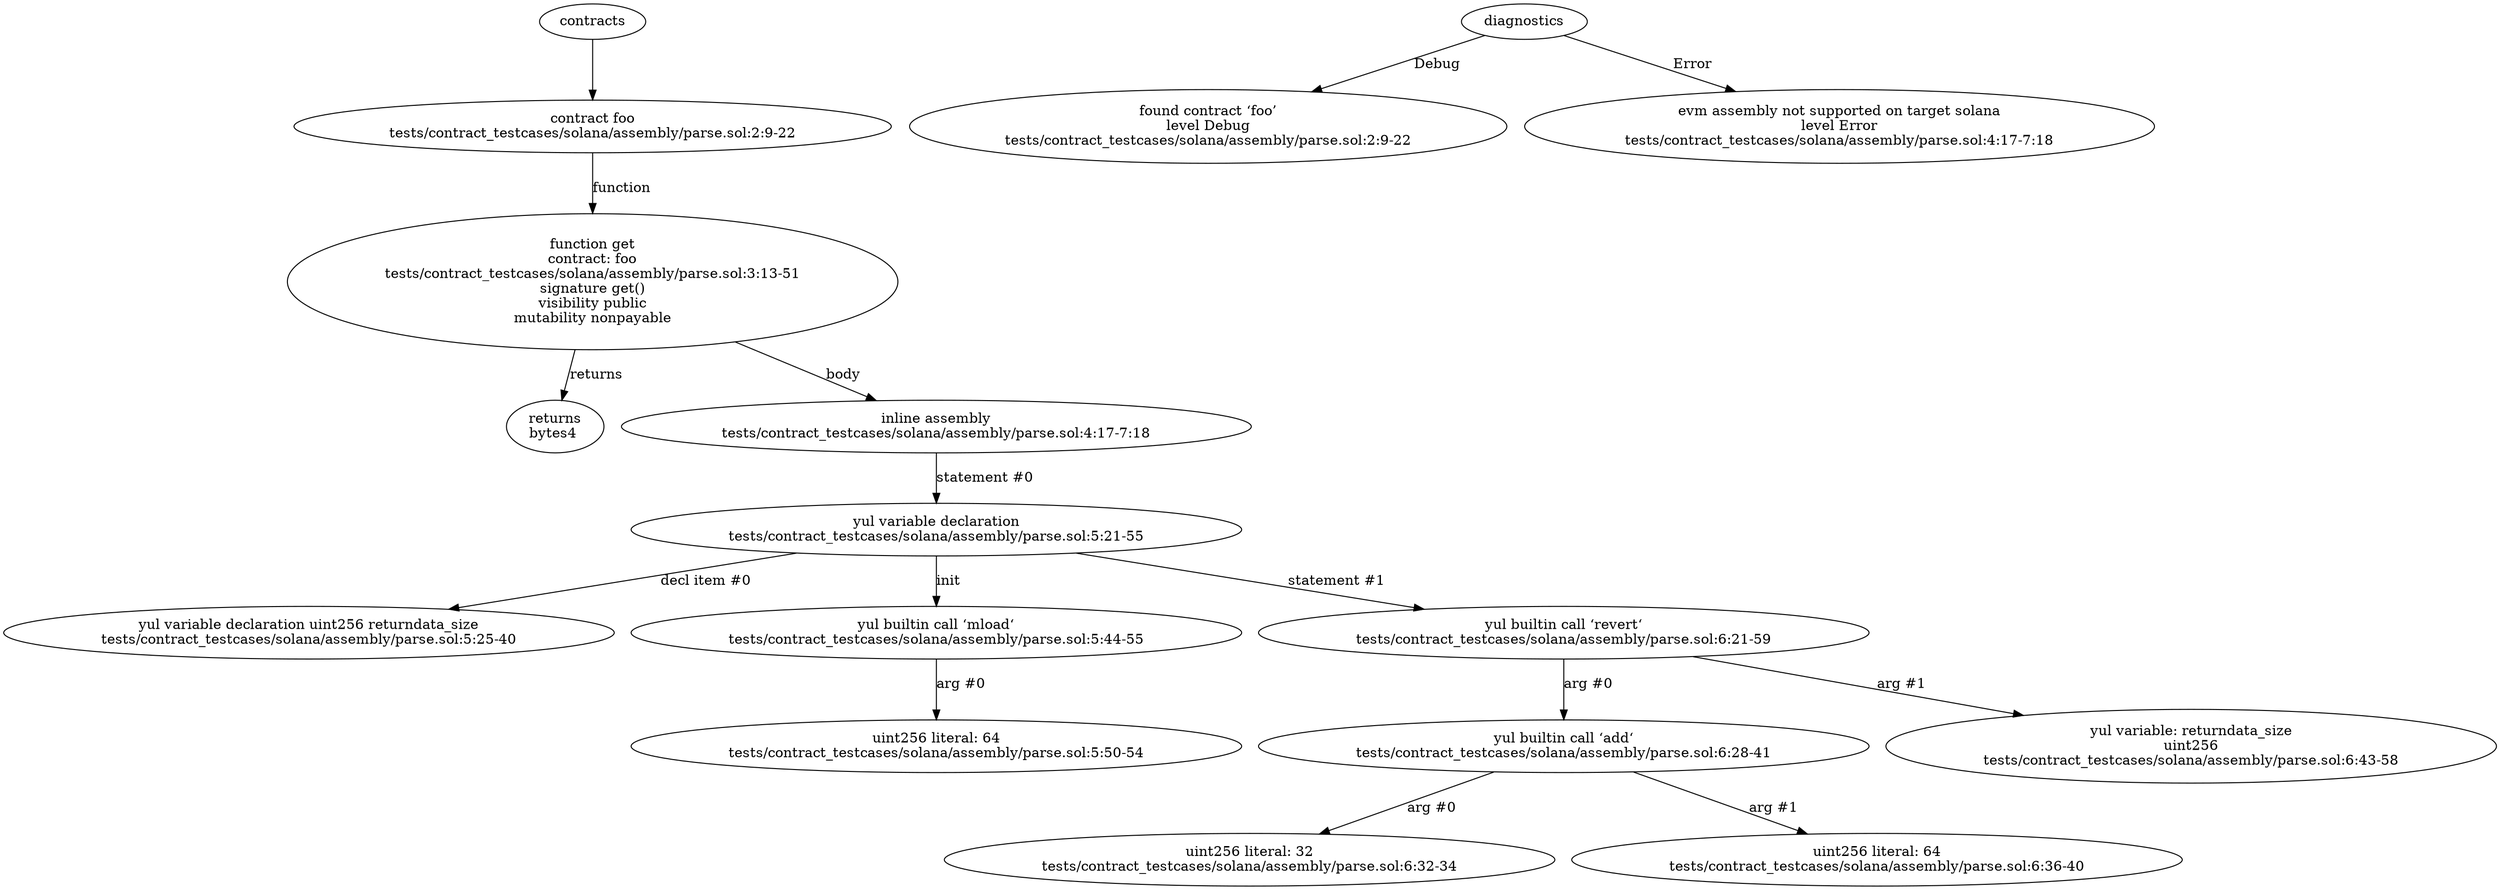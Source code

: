 strict digraph "tests/contract_testcases/solana/assembly/parse.sol" {
	contract [label="contract foo\ntests/contract_testcases/solana/assembly/parse.sol:2:9-22"]
	get [label="function get\ncontract: foo\ntests/contract_testcases/solana/assembly/parse.sol:3:13-51\nsignature get()\nvisibility public\nmutability nonpayable"]
	returns [label="returns\nbytes4 "]
	inline_assembly [label="inline assembly\ntests/contract_testcases/solana/assembly/parse.sol:4:17-7:18"]
	yul_var_decl [label="yul variable declaration\ntests/contract_testcases/solana/assembly/parse.sol:5:21-55"]
	var_decl_item [label="yul variable declaration uint256 returndata_size\ntests/contract_testcases/solana/assembly/parse.sol:5:25-40"]
	yul_builtin_call [label="yul builtin call ‘mload‘\ntests/contract_testcases/solana/assembly/parse.sol:5:44-55"]
	yul_number_literal [label="uint256 literal: 64\ntests/contract_testcases/solana/assembly/parse.sol:5:50-54"]
	yul_builtin_call_10 [label="yul builtin call ‘revert‘\ntests/contract_testcases/solana/assembly/parse.sol:6:21-59"]
	yul_builtin_call_11 [label="yul builtin call ‘add‘\ntests/contract_testcases/solana/assembly/parse.sol:6:28-41"]
	yul_number_literal_12 [label="uint256 literal: 32\ntests/contract_testcases/solana/assembly/parse.sol:6:32-34"]
	yul_number_literal_13 [label="uint256 literal: 64\ntests/contract_testcases/solana/assembly/parse.sol:6:36-40"]
	yul_variable [label="yul variable: returndata_size\nuint256\ntests/contract_testcases/solana/assembly/parse.sol:6:43-58"]
	diagnostic [label="found contract ‘foo’\nlevel Debug\ntests/contract_testcases/solana/assembly/parse.sol:2:9-22"]
	diagnostic_17 [label="evm assembly not supported on target solana\nlevel Error\ntests/contract_testcases/solana/assembly/parse.sol:4:17-7:18"]
	contracts -> contract
	contract -> get [label="function"]
	get -> returns [label="returns"]
	get -> inline_assembly [label="body"]
	inline_assembly -> yul_var_decl [label="statement #0"]
	yul_var_decl -> var_decl_item [label="decl item #0"]
	yul_var_decl -> yul_builtin_call [label="init"]
	yul_builtin_call -> yul_number_literal [label="arg #0"]
	yul_var_decl -> yul_builtin_call_10 [label="statement #1"]
	yul_builtin_call_10 -> yul_builtin_call_11 [label="arg #0"]
	yul_builtin_call_11 -> yul_number_literal_12 [label="arg #0"]
	yul_builtin_call_11 -> yul_number_literal_13 [label="arg #1"]
	yul_builtin_call_10 -> yul_variable [label="arg #1"]
	diagnostics -> diagnostic [label="Debug"]
	diagnostics -> diagnostic_17 [label="Error"]
}
